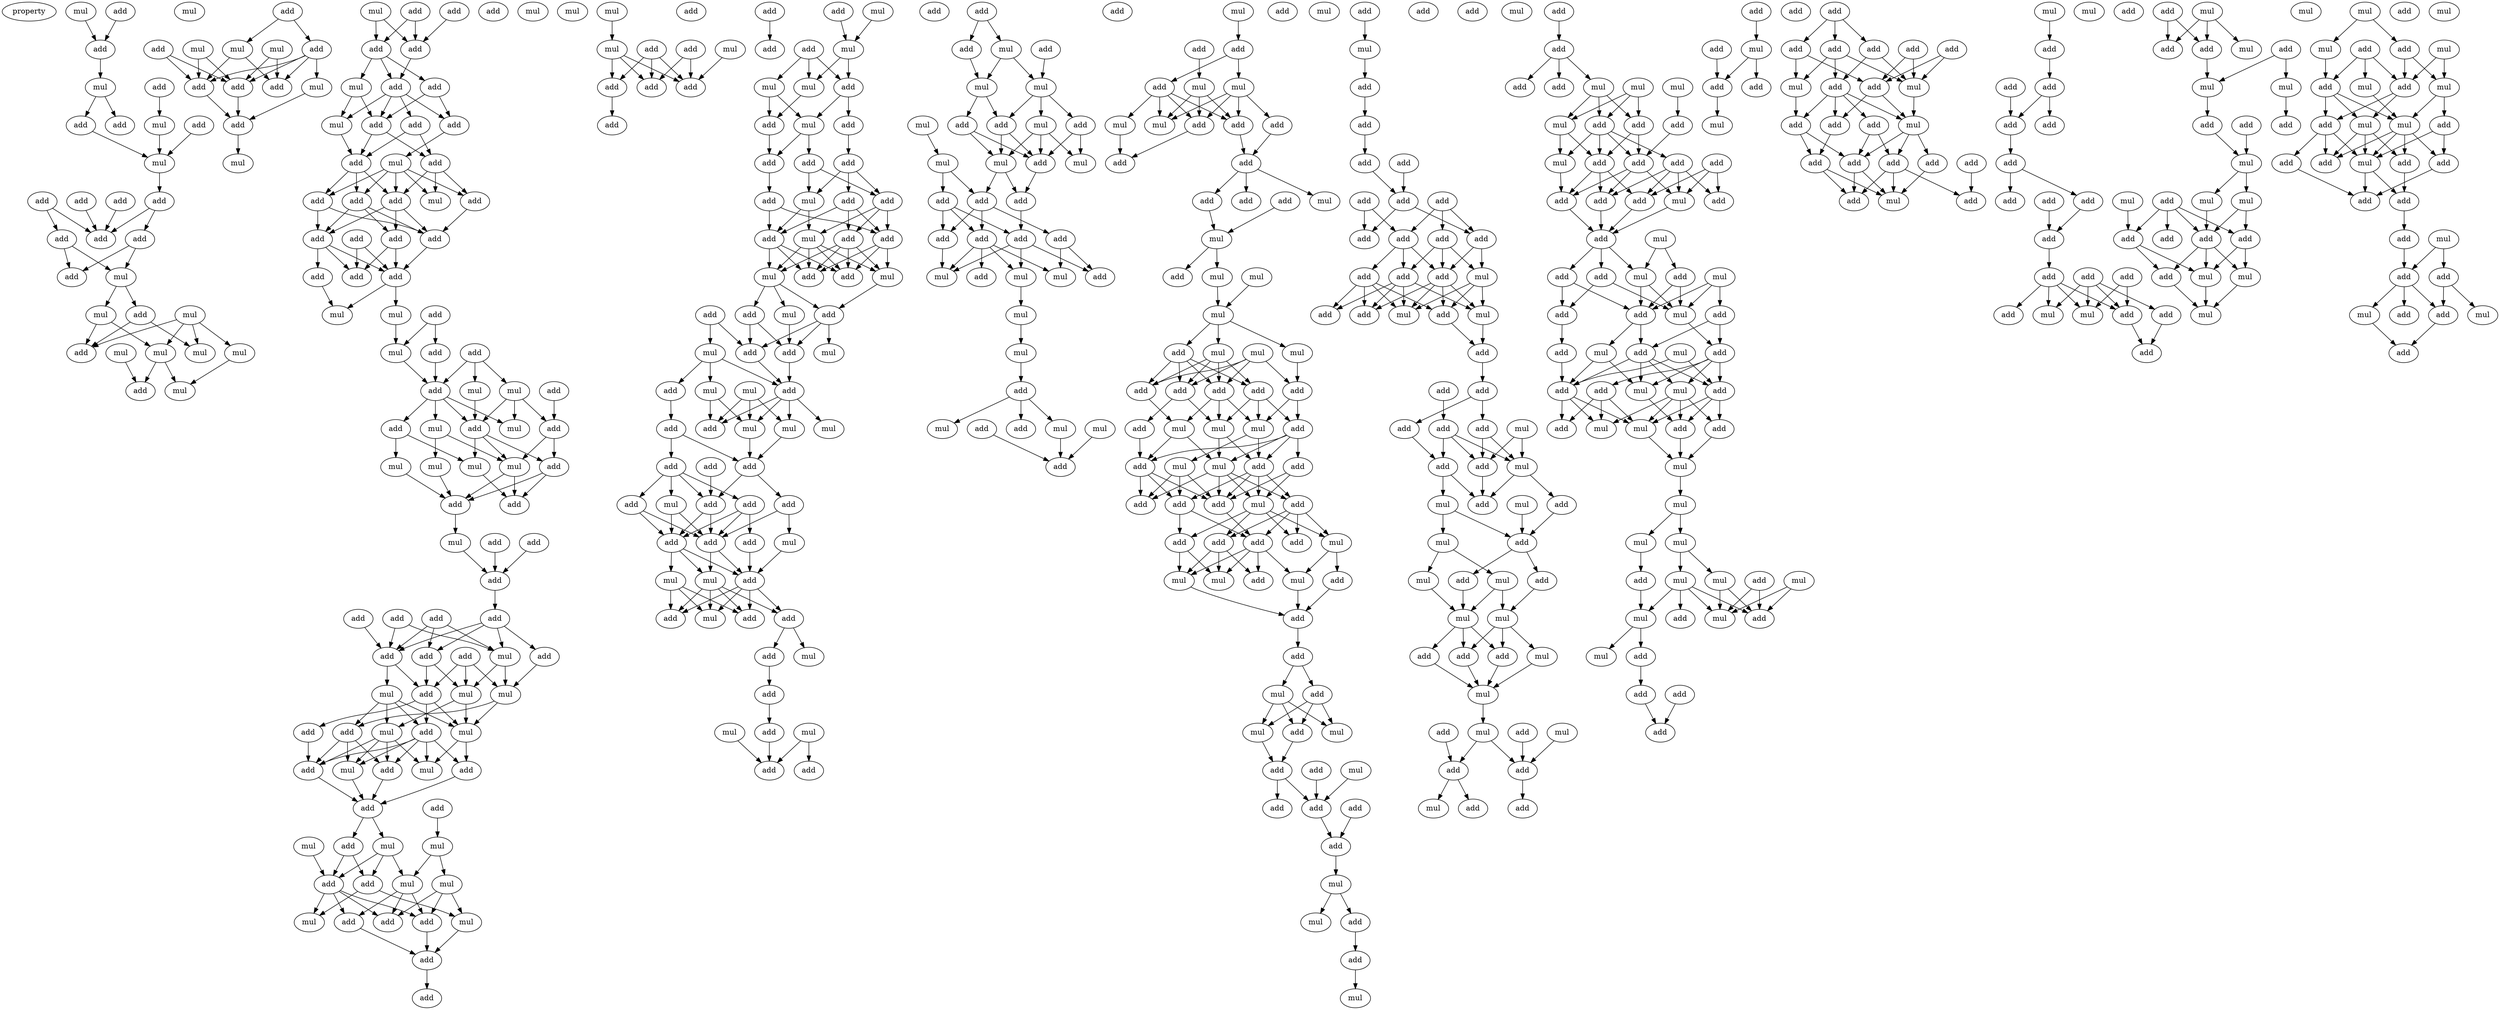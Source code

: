 digraph {
    node [fontcolor=black]
    property [mul=2,lf=1.6]
    0 [ label = mul ];
    1 [ label = mul ];
    2 [ label = add ];
    3 [ label = add ];
    4 [ label = add ];
    5 [ label = mul ];
    6 [ label = mul ];
    7 [ label = add ];
    8 [ label = add ];
    9 [ label = add ];
    10 [ label = mul ];
    11 [ label = add ];
    12 [ label = add ];
    13 [ label = add ];
    14 [ label = add ];
    15 [ label = add ];
    16 [ label = add ];
    17 [ label = add ];
    18 [ label = add ];
    19 [ label = mul ];
    20 [ label = mul ];
    21 [ label = add ];
    22 [ label = mul ];
    23 [ label = mul ];
    24 [ label = mul ];
    25 [ label = mul ];
    26 [ label = add ];
    27 [ label = mul ];
    28 [ label = add ];
    29 [ label = mul ];
    30 [ label = add ];
    31 [ label = add ];
    32 [ label = mul ];
    33 [ label = add ];
    34 [ label = mul ];
    35 [ label = mul ];
    36 [ label = add ];
    37 [ label = mul ];
    38 [ label = add ];
    39 [ label = add ];
    40 [ label = add ];
    41 [ label = add ];
    42 [ label = add ];
    43 [ label = mul ];
    44 [ label = mul ];
    45 [ label = add ];
    46 [ label = add ];
    47 [ label = add ];
    48 [ label = add ];
    49 [ label = mul ];
    50 [ label = add ];
    51 [ label = add ];
    52 [ label = add ];
    53 [ label = mul ];
    54 [ label = mul ];
    55 [ label = add ];
    56 [ label = add ];
    57 [ label = add ];
    58 [ label = add ];
    59 [ label = mul ];
    60 [ label = add ];
    61 [ label = add ];
    62 [ label = add ];
    63 [ label = add ];
    64 [ label = add ];
    65 [ label = add ];
    66 [ label = add ];
    67 [ label = add ];
    68 [ label = add ];
    69 [ label = add ];
    70 [ label = add ];
    71 [ label = mul ];
    72 [ label = mul ];
    73 [ label = add ];
    74 [ label = mul ];
    75 [ label = add ];
    76 [ label = mul ];
    77 [ label = add ];
    78 [ label = add ];
    79 [ label = mul ];
    80 [ label = mul ];
    81 [ label = mul ];
    82 [ label = add ];
    83 [ label = add ];
    84 [ label = add ];
    85 [ label = mul ];
    86 [ label = add ];
    87 [ label = mul ];
    88 [ label = mul ];
    89 [ label = mul ];
    90 [ label = add ];
    91 [ label = add ];
    92 [ label = mul ];
    93 [ label = mul ];
    94 [ label = add ];
    95 [ label = mul ];
    96 [ label = add ];
    97 [ label = add ];
    98 [ label = add ];
    99 [ label = add ];
    100 [ label = add ];
    101 [ label = add ];
    102 [ label = add ];
    103 [ label = add ];
    104 [ label = add ];
    105 [ label = add ];
    106 [ label = mul ];
    107 [ label = mul ];
    108 [ label = mul ];
    109 [ label = add ];
    110 [ label = mul ];
    111 [ label = add ];
    112 [ label = add ];
    113 [ label = mul ];
    114 [ label = mul ];
    115 [ label = add ];
    116 [ label = mul ];
    117 [ label = add ];
    118 [ label = add ];
    119 [ label = mul ];
    120 [ label = add ];
    121 [ label = add ];
    122 [ label = add ];
    123 [ label = mul ];
    124 [ label = mul ];
    125 [ label = add ];
    126 [ label = mul ];
    127 [ label = add ];
    128 [ label = add ];
    129 [ label = mul ];
    130 [ label = mul ];
    131 [ label = mul ];
    132 [ label = mul ];
    133 [ label = add ];
    134 [ label = add ];
    135 [ label = add ];
    136 [ label = add ];
    137 [ label = add ];
    138 [ label = mul ];
    139 [ label = add ];
    140 [ label = mul ];
    141 [ label = mul ];
    142 [ label = add ];
    143 [ label = add ];
    144 [ label = add ];
    145 [ label = add ];
    146 [ label = add ];
    147 [ label = add ];
    148 [ label = add ];
    149 [ label = add ];
    150 [ label = add ];
    151 [ label = mul ];
    152 [ label = add ];
    153 [ label = mul ];
    154 [ label = mul ];
    155 [ label = add ];
    156 [ label = mul ];
    157 [ label = mul ];
    158 [ label = add ];
    159 [ label = add ];
    160 [ label = add ];
    161 [ label = add ];
    162 [ label = add ];
    163 [ label = add ];
    164 [ label = add ];
    165 [ label = mul ];
    166 [ label = add ];
    167 [ label = add ];
    168 [ label = add ];
    169 [ label = mul ];
    170 [ label = add ];
    171 [ label = mul ];
    172 [ label = add ];
    173 [ label = add ];
    174 [ label = mul ];
    175 [ label = mul ];
    176 [ label = add ];
    177 [ label = add ];
    178 [ label = add ];
    179 [ label = mul ];
    180 [ label = add ];
    181 [ label = add ];
    182 [ label = mul ];
    183 [ label = add ];
    184 [ label = mul ];
    185 [ label = add ];
    186 [ label = mul ];
    187 [ label = mul ];
    188 [ label = add ];
    189 [ label = add ];
    190 [ label = mul ];
    191 [ label = mul ];
    192 [ label = add ];
    193 [ label = add ];
    194 [ label = add ];
    195 [ label = add ];
    196 [ label = mul ];
    197 [ label = add ];
    198 [ label = add ];
    199 [ label = add ];
    200 [ label = add ];
    201 [ label = add ];
    202 [ label = add ];
    203 [ label = mul ];
    204 [ label = mul ];
    205 [ label = mul ];
    206 [ label = add ];
    207 [ label = add ];
    208 [ label = add ];
    209 [ label = mul ];
    210 [ label = add ];
    211 [ label = add ];
    212 [ label = mul ];
    213 [ label = add ];
    214 [ label = add ];
    215 [ label = add ];
    216 [ label = mul ];
    217 [ label = mul ];
    218 [ label = add ];
    219 [ label = add ];
    220 [ label = add ];
    221 [ label = add ];
    222 [ label = add ];
    223 [ label = mul ];
    224 [ label = add ];
    225 [ label = mul ];
    226 [ label = mul ];
    227 [ label = mul ];
    228 [ label = mul ];
    229 [ label = add ];
    230 [ label = add ];
    231 [ label = add ];
    232 [ label = mul ];
    233 [ label = add ];
    234 [ label = mul ];
    235 [ label = mul ];
    236 [ label = add ];
    237 [ label = add ];
    238 [ label = add ];
    239 [ label = add ];
    240 [ label = add ];
    241 [ label = add ];
    242 [ label = add ];
    243 [ label = mul ];
    244 [ label = add ];
    245 [ label = add ];
    246 [ label = mul ];
    247 [ label = mul ];
    248 [ label = mul ];
    249 [ label = mul ];
    250 [ label = add ];
    251 [ label = mul ];
    252 [ label = add ];
    253 [ label = mul ];
    254 [ label = add ];
    255 [ label = mul ];
    256 [ label = add ];
    257 [ label = mul ];
    258 [ label = add ];
    259 [ label = add ];
    260 [ label = mul ];
    261 [ label = mul ];
    262 [ label = add ];
    263 [ label = mul ];
    264 [ label = add ];
    265 [ label = mul ];
    266 [ label = add ];
    267 [ label = add ];
    268 [ label = add ];
    269 [ label = add ];
    270 [ label = mul ];
    271 [ label = add ];
    272 [ label = add ];
    273 [ label = add ];
    274 [ label = mul ];
    275 [ label = mul ];
    276 [ label = mul ];
    277 [ label = add ];
    278 [ label = mul ];
    279 [ label = add ];
    280 [ label = mul ];
    281 [ label = mul ];
    282 [ label = mul ];
    283 [ label = add ];
    284 [ label = add ];
    285 [ label = add ];
    286 [ label = add ];
    287 [ label = add ];
    288 [ label = mul ];
    289 [ label = add ];
    290 [ label = mul ];
    291 [ label = mul ];
    292 [ label = add ];
    293 [ label = mul ];
    294 [ label = mul ];
    295 [ label = add ];
    296 [ label = add ];
    297 [ label = add ];
    298 [ label = add ];
    299 [ label = add ];
    300 [ label = add ];
    301 [ label = add ];
    302 [ label = mul ];
    303 [ label = add ];
    304 [ label = add ];
    305 [ label = add ];
    306 [ label = add ];
    307 [ label = mul ];
    308 [ label = mul ];
    309 [ label = add ];
    310 [ label = mul ];
    311 [ label = add ];
    312 [ label = mul ];
    313 [ label = add ];
    314 [ label = add ];
    315 [ label = mul ];
    316 [ label = add ];
    317 [ label = add ];
    318 [ label = mul ];
    319 [ label = mul ];
    320 [ label = add ];
    321 [ label = mul ];
    322 [ label = add ];
    323 [ label = add ];
    324 [ label = add ];
    325 [ label = add ];
    326 [ label = add ];
    327 [ label = mul ];
    328 [ label = mul ];
    329 [ label = add ];
    330 [ label = add ];
    331 [ label = add ];
    332 [ label = mul ];
    333 [ label = mul ];
    334 [ label = add ];
    335 [ label = add ];
    336 [ label = mul ];
    337 [ label = add ];
    338 [ label = add ];
    339 [ label = add ];
    340 [ label = add ];
    341 [ label = add ];
    342 [ label = add ];
    343 [ label = add ];
    344 [ label = add ];
    345 [ label = add ];
    346 [ label = add ];
    347 [ label = add ];
    348 [ label = add ];
    349 [ label = mul ];
    350 [ label = add ];
    351 [ label = add ];
    352 [ label = add ];
    353 [ label = mul ];
    354 [ label = add ];
    355 [ label = add ];
    356 [ label = add ];
    357 [ label = mul ];
    358 [ label = add ];
    359 [ label = add ];
    360 [ label = add ];
    361 [ label = mul ];
    362 [ label = add ];
    363 [ label = add ];
    364 [ label = add ];
    365 [ label = mul ];
    366 [ label = add ];
    367 [ label = add ];
    368 [ label = add ];
    369 [ label = add ];
    370 [ label = mul ];
    371 [ label = mul ];
    372 [ label = add ];
    373 [ label = mul ];
    374 [ label = mul ];
    375 [ label = add ];
    376 [ label = mul ];
    377 [ label = mul ];
    378 [ label = add ];
    379 [ label = mul ];
    380 [ label = mul ];
    381 [ label = add ];
    382 [ label = add ];
    383 [ label = add ];
    384 [ label = mul ];
    385 [ label = mul ];
    386 [ label = mul ];
    387 [ label = add ];
    388 [ label = add ];
    389 [ label = mul ];
    390 [ label = add ];
    391 [ label = add ];
    392 [ label = add ];
    393 [ label = add ];
    394 [ label = mul ];
    395 [ label = add ];
    396 [ label = add ];
    397 [ label = add ];
    398 [ label = add ];
    399 [ label = mul ];
    400 [ label = mul ];
    401 [ label = mul ];
    402 [ label = add ];
    403 [ label = mul ];
    404 [ label = add ];
    405 [ label = add ];
    406 [ label = mul ];
    407 [ label = add ];
    408 [ label = add ];
    409 [ label = add ];
    410 [ label = add ];
    411 [ label = add ];
    412 [ label = mul ];
    413 [ label = add ];
    414 [ label = add ];
    415 [ label = add ];
    416 [ label = add ];
    417 [ label = mul ];
    418 [ label = add ];
    419 [ label = mul ];
    420 [ label = add ];
    421 [ label = add ];
    422 [ label = mul ];
    423 [ label = add ];
    424 [ label = mul ];
    425 [ label = add ];
    426 [ label = add ];
    427 [ label = add ];
    428 [ label = add ];
    429 [ label = mul ];
    430 [ label = add ];
    431 [ label = mul ];
    432 [ label = mul ];
    433 [ label = add ];
    434 [ label = add ];
    435 [ label = add ];
    436 [ label = mul ];
    437 [ label = add ];
    438 [ label = mul ];
    439 [ label = add ];
    440 [ label = mul ];
    441 [ label = add ];
    442 [ label = mul ];
    443 [ label = mul ];
    444 [ label = mul ];
    445 [ label = mul ];
    446 [ label = add ];
    447 [ label = add ];
    448 [ label = mul ];
    449 [ label = mul ];
    450 [ label = mul ];
    451 [ label = add ];
    452 [ label = mul ];
    453 [ label = mul ];
    454 [ label = add ];
    455 [ label = mul ];
    456 [ label = add ];
    457 [ label = add ];
    458 [ label = add ];
    459 [ label = add ];
    460 [ label = add ];
    461 [ label = mul ];
    462 [ label = add ];
    463 [ label = add ];
    464 [ label = add ];
    465 [ label = add ];
    466 [ label = mul ];
    467 [ label = add ];
    468 [ label = add ];
    469 [ label = add ];
    470 [ label = add ];
    471 [ label = add ];
    472 [ label = add ];
    473 [ label = add ];
    474 [ label = mul ];
    475 [ label = mul ];
    476 [ label = add ];
    477 [ label = add ];
    478 [ label = add ];
    479 [ label = add ];
    480 [ label = mul ];
    481 [ label = add ];
    482 [ label = add ];
    483 [ label = add ];
    484 [ label = add ];
    485 [ label = add ];
    486 [ label = add ];
    487 [ label = mul ];
    488 [ label = add ];
    489 [ label = mul ];
    490 [ label = add ];
    491 [ label = mul ];
    492 [ label = add ];
    493 [ label = add ];
    494 [ label = add ];
    495 [ label = add ];
    496 [ label = add ];
    497 [ label = add ];
    498 [ label = add ];
    499 [ label = add ];
    500 [ label = add ];
    501 [ label = add ];
    502 [ label = add ];
    503 [ label = add ];
    504 [ label = add ];
    505 [ label = mul ];
    506 [ label = mul ];
    507 [ label = add ];
    508 [ label = add ];
    509 [ label = add ];
    510 [ label = add ];
    511 [ label = add ];
    512 [ label = mul ];
    513 [ label = add ];
    514 [ label = mul ];
    515 [ label = add ];
    516 [ label = add ];
    517 [ label = mul ];
    518 [ label = mul ];
    519 [ label = add ];
    520 [ label = add ];
    521 [ label = mul ];
    522 [ label = add ];
    523 [ label = mul ];
    524 [ label = mul ];
    525 [ label = add ];
    526 [ label = mul ];
    527 [ label = mul ];
    528 [ label = add ];
    529 [ label = add ];
    530 [ label = add ];
    531 [ label = add ];
    532 [ label = mul ];
    533 [ label = add ];
    534 [ label = mul ];
    535 [ label = mul ];
    536 [ label = mul ];
    537 [ label = mul ];
    538 [ label = mul ];
    539 [ label = add ];
    540 [ label = add ];
    541 [ label = add ];
    542 [ label = mul ];
    543 [ label = add ];
    544 [ label = add ];
    545 [ label = mul ];
    546 [ label = mul ];
    547 [ label = mul ];
    548 [ label = add ];
    549 [ label = add ];
    550 [ label = add ];
    551 [ label = add ];
    552 [ label = add ];
    553 [ label = mul ];
    554 [ label = add ];
    555 [ label = add ];
    556 [ label = add ];
    557 [ label = add ];
    558 [ label = mul ];
    559 [ label = add ];
    560 [ label = add ];
    561 [ label = mul ];
    562 [ label = mul ];
    563 [ label = add ];
    564 [ label = add ];
    565 [ label = mul ];
    566 [ label = add ];
    0 -> 3 [ name = 0 ];
    2 -> 3 [ name = 1 ];
    3 -> 5 [ name = 2 ];
    4 -> 6 [ name = 3 ];
    5 -> 7 [ name = 4 ];
    5 -> 8 [ name = 5 ];
    6 -> 10 [ name = 6 ];
    7 -> 10 [ name = 7 ];
    9 -> 10 [ name = 8 ];
    10 -> 11 [ name = 9 ];
    11 -> 15 [ name = 10 ];
    11 -> 16 [ name = 11 ];
    12 -> 16 [ name = 12 ];
    12 -> 17 [ name = 13 ];
    13 -> 16 [ name = 14 ];
    14 -> 16 [ name = 15 ];
    15 -> 18 [ name = 16 ];
    15 -> 19 [ name = 17 ];
    17 -> 18 [ name = 18 ];
    17 -> 19 [ name = 19 ];
    19 -> 21 [ name = 20 ];
    19 -> 22 [ name = 21 ];
    20 -> 23 [ name = 22 ];
    20 -> 24 [ name = 23 ];
    20 -> 25 [ name = 24 ];
    20 -> 26 [ name = 25 ];
    21 -> 24 [ name = 26 ];
    21 -> 26 [ name = 27 ];
    22 -> 25 [ name = 28 ];
    22 -> 26 [ name = 29 ];
    23 -> 29 [ name = 30 ];
    25 -> 28 [ name = 31 ];
    25 -> 29 [ name = 32 ];
    27 -> 28 [ name = 33 ];
    30 -> 33 [ name = 34 ];
    30 -> 34 [ name = 35 ];
    31 -> 36 [ name = 36 ];
    31 -> 39 [ name = 37 ];
    32 -> 36 [ name = 38 ];
    32 -> 39 [ name = 39 ];
    33 -> 36 [ name = 40 ];
    33 -> 37 [ name = 41 ];
    33 -> 38 [ name = 42 ];
    33 -> 39 [ name = 43 ];
    34 -> 36 [ name = 44 ];
    34 -> 38 [ name = 45 ];
    35 -> 38 [ name = 46 ];
    35 -> 39 [ name = 47 ];
    36 -> 40 [ name = 48 ];
    37 -> 40 [ name = 49 ];
    39 -> 40 [ name = 50 ];
    40 -> 43 [ name = 51 ];
    41 -> 46 [ name = 52 ];
    42 -> 45 [ name = 53 ];
    42 -> 46 [ name = 54 ];
    44 -> 45 [ name = 55 ];
    44 -> 46 [ name = 56 ];
    45 -> 47 [ name = 57 ];
    45 -> 48 [ name = 58 ];
    45 -> 49 [ name = 59 ];
    46 -> 47 [ name = 60 ];
    47 -> 50 [ name = 61 ];
    47 -> 51 [ name = 62 ];
    47 -> 52 [ name = 63 ];
    47 -> 53 [ name = 64 ];
    48 -> 51 [ name = 65 ];
    48 -> 52 [ name = 66 ];
    49 -> 51 [ name = 67 ];
    49 -> 53 [ name = 68 ];
    50 -> 55 [ name = 69 ];
    50 -> 56 [ name = 70 ];
    51 -> 55 [ name = 71 ];
    51 -> 56 [ name = 72 ];
    52 -> 54 [ name = 73 ];
    53 -> 55 [ name = 74 ];
    54 -> 57 [ name = 75 ];
    54 -> 58 [ name = 76 ];
    54 -> 59 [ name = 77 ];
    54 -> 60 [ name = 78 ];
    54 -> 61 [ name = 79 ];
    55 -> 58 [ name = 80 ];
    55 -> 60 [ name = 81 ];
    55 -> 61 [ name = 82 ];
    56 -> 57 [ name = 83 ];
    56 -> 59 [ name = 84 ];
    56 -> 60 [ name = 85 ];
    57 -> 65 [ name = 86 ];
    58 -> 63 [ name = 87 ];
    58 -> 65 [ name = 88 ];
    60 -> 62 [ name = 89 ];
    60 -> 63 [ name = 90 ];
    60 -> 65 [ name = 91 ];
    61 -> 62 [ name = 92 ];
    61 -> 63 [ name = 93 ];
    61 -> 65 [ name = 94 ];
    62 -> 66 [ name = 95 ];
    62 -> 68 [ name = 96 ];
    63 -> 66 [ name = 97 ];
    63 -> 67 [ name = 98 ];
    63 -> 68 [ name = 99 ];
    64 -> 66 [ name = 100 ];
    64 -> 68 [ name = 101 ];
    65 -> 68 [ name = 102 ];
    67 -> 71 [ name = 103 ];
    68 -> 71 [ name = 104 ];
    68 -> 72 [ name = 105 ];
    70 -> 74 [ name = 106 ];
    70 -> 75 [ name = 107 ];
    72 -> 74 [ name = 108 ];
    73 -> 76 [ name = 109 ];
    73 -> 78 [ name = 110 ];
    73 -> 79 [ name = 111 ];
    74 -> 78 [ name = 112 ];
    75 -> 78 [ name = 113 ];
    76 -> 80 [ name = 114 ];
    76 -> 83 [ name = 115 ];
    76 -> 84 [ name = 116 ];
    77 -> 83 [ name = 117 ];
    78 -> 80 [ name = 118 ];
    78 -> 81 [ name = 119 ];
    78 -> 82 [ name = 120 ];
    78 -> 84 [ name = 121 ];
    79 -> 84 [ name = 122 ];
    81 -> 87 [ name = 123 ];
    81 -> 88 [ name = 124 ];
    82 -> 85 [ name = 125 ];
    82 -> 89 [ name = 126 ];
    83 -> 86 [ name = 127 ];
    83 -> 88 [ name = 128 ];
    84 -> 85 [ name = 129 ];
    84 -> 86 [ name = 130 ];
    84 -> 88 [ name = 131 ];
    85 -> 90 [ name = 132 ];
    86 -> 90 [ name = 133 ];
    86 -> 91 [ name = 134 ];
    87 -> 91 [ name = 135 ];
    88 -> 90 [ name = 136 ];
    88 -> 91 [ name = 137 ];
    89 -> 91 [ name = 138 ];
    91 -> 93 [ name = 139 ];
    93 -> 97 [ name = 140 ];
    94 -> 97 [ name = 141 ];
    96 -> 97 [ name = 142 ];
    97 -> 98 [ name = 143 ];
    98 -> 102 [ name = 144 ];
    98 -> 103 [ name = 145 ];
    98 -> 105 [ name = 146 ];
    98 -> 106 [ name = 147 ];
    99 -> 103 [ name = 148 ];
    99 -> 105 [ name = 149 ];
    99 -> 106 [ name = 150 ];
    100 -> 103 [ name = 151 ];
    100 -> 106 [ name = 152 ];
    101 -> 103 [ name = 153 ];
    102 -> 108 [ name = 154 ];
    103 -> 109 [ name = 155 ];
    103 -> 110 [ name = 156 ];
    104 -> 107 [ name = 157 ];
    104 -> 108 [ name = 158 ];
    104 -> 109 [ name = 159 ];
    105 -> 107 [ name = 160 ];
    105 -> 109 [ name = 161 ];
    106 -> 107 [ name = 162 ];
    106 -> 108 [ name = 163 ];
    107 -> 113 [ name = 164 ];
    107 -> 114 [ name = 165 ];
    108 -> 112 [ name = 166 ];
    108 -> 114 [ name = 167 ];
    109 -> 111 [ name = 168 ];
    109 -> 114 [ name = 169 ];
    109 -> 115 [ name = 170 ];
    110 -> 111 [ name = 171 ];
    110 -> 112 [ name = 172 ];
    110 -> 113 [ name = 173 ];
    110 -> 114 [ name = 174 ];
    111 -> 116 [ name = 175 ];
    111 -> 117 [ name = 176 ];
    111 -> 118 [ name = 177 ];
    111 -> 119 [ name = 178 ];
    111 -> 120 [ name = 179 ];
    112 -> 116 [ name = 180 ];
    112 -> 117 [ name = 181 ];
    112 -> 118 [ name = 182 ];
    113 -> 116 [ name = 183 ];
    113 -> 117 [ name = 184 ];
    113 -> 118 [ name = 185 ];
    113 -> 119 [ name = 186 ];
    114 -> 119 [ name = 187 ];
    114 -> 120 [ name = 188 ];
    115 -> 118 [ name = 189 ];
    116 -> 122 [ name = 190 ];
    117 -> 122 [ name = 191 ];
    118 -> 122 [ name = 192 ];
    120 -> 122 [ name = 193 ];
    121 -> 124 [ name = 194 ];
    122 -> 125 [ name = 195 ];
    122 -> 126 [ name = 196 ];
    123 -> 127 [ name = 197 ];
    124 -> 129 [ name = 198 ];
    124 -> 130 [ name = 199 ];
    125 -> 127 [ name = 200 ];
    125 -> 128 [ name = 201 ];
    126 -> 127 [ name = 202 ];
    126 -> 128 [ name = 203 ];
    126 -> 130 [ name = 204 ];
    127 -> 131 [ name = 205 ];
    127 -> 133 [ name = 206 ];
    127 -> 134 [ name = 207 ];
    127 -> 135 [ name = 208 ];
    128 -> 131 [ name = 209 ];
    128 -> 132 [ name = 210 ];
    129 -> 132 [ name = 211 ];
    129 -> 134 [ name = 212 ];
    129 -> 135 [ name = 213 ];
    130 -> 133 [ name = 214 ];
    130 -> 134 [ name = 215 ];
    130 -> 135 [ name = 216 ];
    132 -> 136 [ name = 217 ];
    133 -> 136 [ name = 218 ];
    134 -> 136 [ name = 219 ];
    136 -> 137 [ name = 220 ];
    138 -> 140 [ name = 221 ];
    139 -> 143 [ name = 222 ];
    139 -> 144 [ name = 223 ];
    140 -> 143 [ name = 224 ];
    140 -> 144 [ name = 225 ];
    140 -> 145 [ name = 226 ];
    141 -> 144 [ name = 227 ];
    142 -> 143 [ name = 228 ];
    142 -> 144 [ name = 229 ];
    142 -> 145 [ name = 230 ];
    145 -> 146 [ name = 231 ];
    148 -> 149 [ name = 232 ];
    150 -> 153 [ name = 233 ];
    151 -> 153 [ name = 234 ];
    152 -> 154 [ name = 235 ];
    152 -> 155 [ name = 236 ];
    152 -> 156 [ name = 237 ];
    153 -> 155 [ name = 238 ];
    153 -> 156 [ name = 239 ];
    154 -> 157 [ name = 240 ];
    154 -> 159 [ name = 241 ];
    155 -> 157 [ name = 242 ];
    155 -> 158 [ name = 243 ];
    156 -> 159 [ name = 244 ];
    157 -> 161 [ name = 245 ];
    157 -> 162 [ name = 246 ];
    158 -> 160 [ name = 247 ];
    159 -> 162 [ name = 248 ];
    160 -> 163 [ name = 249 ];
    160 -> 164 [ name = 250 ];
    160 -> 165 [ name = 251 ];
    161 -> 163 [ name = 252 ];
    161 -> 165 [ name = 253 ];
    162 -> 166 [ name = 254 ];
    163 -> 167 [ name = 255 ];
    163 -> 169 [ name = 256 ];
    163 -> 170 [ name = 257 ];
    164 -> 167 [ name = 258 ];
    164 -> 168 [ name = 259 ];
    164 -> 170 [ name = 260 ];
    165 -> 168 [ name = 261 ];
    165 -> 169 [ name = 262 ];
    166 -> 168 [ name = 263 ];
    166 -> 170 [ name = 264 ];
    167 -> 171 [ name = 265 ];
    167 -> 172 [ name = 266 ];
    167 -> 173 [ name = 267 ];
    167 -> 174 [ name = 268 ];
    168 -> 172 [ name = 269 ];
    168 -> 173 [ name = 270 ];
    168 -> 174 [ name = 271 ];
    169 -> 171 [ name = 272 ];
    169 -> 172 [ name = 273 ];
    169 -> 173 [ name = 274 ];
    169 -> 174 [ name = 275 ];
    170 -> 171 [ name = 276 ];
    170 -> 172 [ name = 277 ];
    170 -> 173 [ name = 278 ];
    171 -> 178 [ name = 279 ];
    174 -> 175 [ name = 280 ];
    174 -> 177 [ name = 281 ];
    174 -> 178 [ name = 282 ];
    175 -> 180 [ name = 283 ];
    176 -> 179 [ name = 284 ];
    176 -> 181 [ name = 285 ];
    177 -> 180 [ name = 286 ];
    177 -> 181 [ name = 287 ];
    178 -> 180 [ name = 288 ];
    178 -> 181 [ name = 289 ];
    178 -> 182 [ name = 290 ];
    179 -> 183 [ name = 291 ];
    179 -> 185 [ name = 292 ];
    179 -> 186 [ name = 293 ];
    180 -> 185 [ name = 294 ];
    181 -> 185 [ name = 295 ];
    183 -> 188 [ name = 296 ];
    184 -> 187 [ name = 297 ];
    184 -> 189 [ name = 298 ];
    184 -> 190 [ name = 299 ];
    185 -> 187 [ name = 300 ];
    185 -> 189 [ name = 301 ];
    185 -> 190 [ name = 302 ];
    185 -> 191 [ name = 303 ];
    186 -> 189 [ name = 304 ];
    186 -> 190 [ name = 305 ];
    187 -> 194 [ name = 306 ];
    188 -> 192 [ name = 307 ];
    188 -> 194 [ name = 308 ];
    190 -> 194 [ name = 309 ];
    192 -> 195 [ name = 310 ];
    192 -> 196 [ name = 311 ];
    192 -> 198 [ name = 312 ];
    192 -> 199 [ name = 313 ];
    193 -> 195 [ name = 314 ];
    194 -> 195 [ name = 315 ];
    194 -> 197 [ name = 316 ];
    195 -> 201 [ name = 317 ];
    195 -> 202 [ name = 318 ];
    196 -> 201 [ name = 319 ];
    196 -> 202 [ name = 320 ];
    197 -> 202 [ name = 321 ];
    197 -> 203 [ name = 322 ];
    198 -> 200 [ name = 323 ];
    198 -> 201 [ name = 324 ];
    198 -> 202 [ name = 325 ];
    199 -> 201 [ name = 326 ];
    199 -> 202 [ name = 327 ];
    200 -> 206 [ name = 328 ];
    201 -> 204 [ name = 329 ];
    201 -> 205 [ name = 330 ];
    201 -> 206 [ name = 331 ];
    202 -> 204 [ name = 332 ];
    202 -> 206 [ name = 333 ];
    203 -> 206 [ name = 334 ];
    204 -> 207 [ name = 335 ];
    204 -> 208 [ name = 336 ];
    204 -> 209 [ name = 337 ];
    204 -> 210 [ name = 338 ];
    205 -> 207 [ name = 339 ];
    205 -> 209 [ name = 340 ];
    205 -> 210 [ name = 341 ];
    206 -> 207 [ name = 342 ];
    206 -> 208 [ name = 343 ];
    206 -> 209 [ name = 344 ];
    206 -> 210 [ name = 345 ];
    208 -> 211 [ name = 346 ];
    208 -> 212 [ name = 347 ];
    211 -> 213 [ name = 348 ];
    213 -> 215 [ name = 349 ];
    215 -> 218 [ name = 350 ];
    216 -> 218 [ name = 351 ];
    217 -> 218 [ name = 352 ];
    217 -> 219 [ name = 353 ];
    220 -> 223 [ name = 354 ];
    220 -> 224 [ name = 355 ];
    221 -> 226 [ name = 356 ];
    223 -> 225 [ name = 357 ];
    223 -> 226 [ name = 358 ];
    224 -> 225 [ name = 359 ];
    225 -> 229 [ name = 360 ];
    225 -> 231 [ name = 361 ];
    226 -> 227 [ name = 362 ];
    226 -> 230 [ name = 363 ];
    226 -> 231 [ name = 364 ];
    227 -> 232 [ name = 365 ];
    227 -> 233 [ name = 366 ];
    227 -> 235 [ name = 367 ];
    228 -> 234 [ name = 368 ];
    229 -> 232 [ name = 369 ];
    229 -> 233 [ name = 370 ];
    230 -> 233 [ name = 371 ];
    230 -> 235 [ name = 372 ];
    231 -> 232 [ name = 373 ];
    231 -> 233 [ name = 374 ];
    232 -> 236 [ name = 375 ];
    232 -> 238 [ name = 376 ];
    233 -> 236 [ name = 377 ];
    234 -> 237 [ name = 378 ];
    234 -> 238 [ name = 379 ];
    236 -> 242 [ name = 380 ];
    237 -> 240 [ name = 381 ];
    237 -> 241 [ name = 382 ];
    237 -> 242 [ name = 383 ];
    238 -> 239 [ name = 384 ];
    238 -> 240 [ name = 385 ];
    238 -> 241 [ name = 386 ];
    239 -> 243 [ name = 387 ];
    239 -> 244 [ name = 388 ];
    240 -> 246 [ name = 389 ];
    241 -> 243 [ name = 390 ];
    241 -> 245 [ name = 391 ];
    241 -> 246 [ name = 392 ];
    241 -> 247 [ name = 393 ];
    242 -> 244 [ name = 394 ];
    242 -> 246 [ name = 395 ];
    242 -> 247 [ name = 396 ];
    247 -> 248 [ name = 397 ];
    248 -> 249 [ name = 398 ];
    249 -> 250 [ name = 399 ];
    250 -> 251 [ name = 400 ];
    250 -> 254 [ name = 401 ];
    250 -> 255 [ name = 402 ];
    252 -> 256 [ name = 403 ];
    253 -> 256 [ name = 404 ];
    255 -> 256 [ name = 405 ];
    257 -> 258 [ name = 406 ];
    258 -> 261 [ name = 407 ];
    258 -> 262 [ name = 408 ];
    259 -> 260 [ name = 409 ];
    260 -> 263 [ name = 410 ];
    260 -> 264 [ name = 411 ];
    260 -> 267 [ name = 412 ];
    261 -> 263 [ name = 413 ];
    261 -> 264 [ name = 414 ];
    261 -> 266 [ name = 415 ];
    261 -> 267 [ name = 416 ];
    262 -> 263 [ name = 417 ];
    262 -> 264 [ name = 418 ];
    262 -> 265 [ name = 419 ];
    262 -> 267 [ name = 420 ];
    264 -> 268 [ name = 421 ];
    265 -> 268 [ name = 422 ];
    266 -> 269 [ name = 423 ];
    267 -> 269 [ name = 424 ];
    269 -> 270 [ name = 425 ];
    269 -> 271 [ name = 426 ];
    269 -> 272 [ name = 427 ];
    271 -> 274 [ name = 428 ];
    273 -> 274 [ name = 429 ];
    274 -> 275 [ name = 430 ];
    274 -> 277 [ name = 431 ];
    275 -> 278 [ name = 432 ];
    276 -> 278 [ name = 433 ];
    278 -> 279 [ name = 434 ];
    278 -> 280 [ name = 435 ];
    278 -> 281 [ name = 436 ];
    279 -> 283 [ name = 437 ];
    279 -> 285 [ name = 438 ];
    279 -> 286 [ name = 439 ];
    279 -> 287 [ name = 440 ];
    280 -> 284 [ name = 441 ];
    281 -> 283 [ name = 442 ];
    281 -> 285 [ name = 443 ];
    281 -> 286 [ name = 444 ];
    281 -> 287 [ name = 445 ];
    282 -> 283 [ name = 446 ];
    282 -> 284 [ name = 447 ];
    282 -> 285 [ name = 448 ];
    282 -> 287 [ name = 449 ];
    283 -> 288 [ name = 450 ];
    283 -> 289 [ name = 451 ];
    284 -> 291 [ name = 452 ];
    284 -> 292 [ name = 453 ];
    285 -> 288 [ name = 454 ];
    285 -> 290 [ name = 455 ];
    285 -> 291 [ name = 456 ];
    286 -> 288 [ name = 457 ];
    286 -> 291 [ name = 458 ];
    286 -> 292 [ name = 459 ];
    287 -> 290 [ name = 460 ];
    288 -> 294 [ name = 461 ];
    288 -> 296 [ name = 462 ];
    289 -> 295 [ name = 463 ];
    290 -> 294 [ name = 464 ];
    290 -> 295 [ name = 465 ];
    291 -> 293 [ name = 466 ];
    291 -> 296 [ name = 467 ];
    292 -> 294 [ name = 468 ];
    292 -> 295 [ name = 469 ];
    292 -> 296 [ name = 470 ];
    292 -> 297 [ name = 471 ];
    293 -> 298 [ name = 472 ];
    293 -> 300 [ name = 473 ];
    293 -> 301 [ name = 474 ];
    294 -> 299 [ name = 475 ];
    294 -> 300 [ name = 476 ];
    294 -> 301 [ name = 477 ];
    294 -> 302 [ name = 478 ];
    295 -> 298 [ name = 479 ];
    295 -> 300 [ name = 480 ];
    295 -> 301 [ name = 481 ];
    296 -> 298 [ name = 482 ];
    296 -> 299 [ name = 483 ];
    296 -> 300 [ name = 484 ];
    296 -> 302 [ name = 485 ];
    297 -> 300 [ name = 486 ];
    297 -> 302 [ name = 487 ];
    298 -> 303 [ name = 488 ];
    298 -> 304 [ name = 489 ];
    299 -> 303 [ name = 490 ];
    299 -> 305 [ name = 491 ];
    299 -> 306 [ name = 492 ];
    299 -> 307 [ name = 493 ];
    300 -> 303 [ name = 494 ];
    302 -> 304 [ name = 495 ];
    302 -> 305 [ name = 496 ];
    302 -> 306 [ name = 497 ];
    302 -> 307 [ name = 498 ];
    303 -> 308 [ name = 499 ];
    303 -> 309 [ name = 500 ];
    303 -> 310 [ name = 501 ];
    303 -> 312 [ name = 502 ];
    304 -> 308 [ name = 503 ];
    304 -> 312 [ name = 504 ];
    306 -> 308 [ name = 505 ];
    306 -> 309 [ name = 506 ];
    306 -> 312 [ name = 507 ];
    307 -> 310 [ name = 508 ];
    307 -> 311 [ name = 509 ];
    308 -> 313 [ name = 510 ];
    310 -> 313 [ name = 511 ];
    311 -> 313 [ name = 512 ];
    313 -> 314 [ name = 513 ];
    314 -> 315 [ name = 514 ];
    314 -> 316 [ name = 515 ];
    315 -> 317 [ name = 516 ];
    315 -> 318 [ name = 517 ];
    315 -> 319 [ name = 518 ];
    316 -> 317 [ name = 519 ];
    316 -> 318 [ name = 520 ];
    316 -> 319 [ name = 521 ];
    317 -> 320 [ name = 522 ];
    318 -> 320 [ name = 523 ];
    320 -> 323 [ name = 524 ];
    320 -> 325 [ name = 525 ];
    321 -> 325 [ name = 526 ];
    322 -> 325 [ name = 527 ];
    324 -> 326 [ name = 528 ];
    325 -> 326 [ name = 529 ];
    326 -> 327 [ name = 530 ];
    327 -> 328 [ name = 531 ];
    327 -> 330 [ name = 532 ];
    330 -> 331 [ name = 533 ];
    331 -> 332 [ name = 534 ];
    334 -> 336 [ name = 535 ];
    336 -> 337 [ name = 536 ];
    337 -> 338 [ name = 537 ];
    338 -> 340 [ name = 538 ];
    339 -> 343 [ name = 539 ];
    340 -> 343 [ name = 540 ];
    341 -> 347 [ name = 541 ];
    341 -> 348 [ name = 542 ];
    342 -> 344 [ name = 543 ];
    342 -> 346 [ name = 544 ];
    342 -> 347 [ name = 545 ];
    343 -> 344 [ name = 546 ];
    343 -> 348 [ name = 547 ];
    344 -> 349 [ name = 548 ];
    344 -> 350 [ name = 549 ];
    346 -> 349 [ name = 550 ];
    346 -> 350 [ name = 551 ];
    346 -> 352 [ name = 552 ];
    347 -> 350 [ name = 553 ];
    347 -> 351 [ name = 554 ];
    347 -> 352 [ name = 555 ];
    349 -> 353 [ name = 556 ];
    349 -> 354 [ name = 557 ];
    349 -> 357 [ name = 558 ];
    350 -> 353 [ name = 559 ];
    350 -> 354 [ name = 560 ];
    350 -> 355 [ name = 561 ];
    350 -> 357 [ name = 562 ];
    351 -> 353 [ name = 563 ];
    351 -> 354 [ name = 564 ];
    351 -> 355 [ name = 565 ];
    351 -> 356 [ name = 566 ];
    352 -> 353 [ name = 567 ];
    352 -> 355 [ name = 568 ];
    352 -> 356 [ name = 569 ];
    352 -> 357 [ name = 570 ];
    354 -> 358 [ name = 571 ];
    357 -> 358 [ name = 572 ];
    358 -> 359 [ name = 573 ];
    359 -> 362 [ name = 574 ];
    359 -> 363 [ name = 575 ];
    360 -> 364 [ name = 576 ];
    361 -> 365 [ name = 577 ];
    361 -> 367 [ name = 578 ];
    362 -> 365 [ name = 579 ];
    362 -> 367 [ name = 580 ];
    363 -> 366 [ name = 581 ];
    364 -> 365 [ name = 582 ];
    364 -> 366 [ name = 583 ];
    364 -> 367 [ name = 584 ];
    365 -> 368 [ name = 585 ];
    365 -> 369 [ name = 586 ];
    366 -> 369 [ name = 587 ];
    366 -> 371 [ name = 588 ];
    367 -> 369 [ name = 589 ];
    368 -> 372 [ name = 590 ];
    370 -> 372 [ name = 591 ];
    371 -> 372 [ name = 592 ];
    371 -> 373 [ name = 593 ];
    372 -> 375 [ name = 594 ];
    372 -> 378 [ name = 595 ];
    373 -> 374 [ name = 596 ];
    373 -> 376 [ name = 597 ];
    374 -> 379 [ name = 598 ];
    375 -> 379 [ name = 599 ];
    376 -> 379 [ name = 600 ];
    376 -> 380 [ name = 601 ];
    378 -> 380 [ name = 602 ];
    379 -> 381 [ name = 603 ];
    379 -> 382 [ name = 604 ];
    379 -> 383 [ name = 605 ];
    380 -> 382 [ name = 606 ];
    380 -> 383 [ name = 607 ];
    380 -> 384 [ name = 608 ];
    381 -> 385 [ name = 609 ];
    382 -> 385 [ name = 610 ];
    383 -> 385 [ name = 611 ];
    384 -> 385 [ name = 612 ];
    385 -> 386 [ name = 613 ];
    386 -> 390 [ name = 614 ];
    386 -> 391 [ name = 615 ];
    387 -> 391 [ name = 616 ];
    388 -> 390 [ name = 617 ];
    389 -> 391 [ name = 618 ];
    390 -> 392 [ name = 619 ];
    390 -> 394 [ name = 620 ];
    391 -> 393 [ name = 621 ];
    395 -> 396 [ name = 622 ];
    396 -> 397 [ name = 623 ];
    396 -> 398 [ name = 624 ];
    396 -> 401 [ name = 625 ];
    399 -> 404 [ name = 626 ];
    400 -> 402 [ name = 627 ];
    400 -> 403 [ name = 628 ];
    400 -> 405 [ name = 629 ];
    401 -> 402 [ name = 630 ];
    401 -> 403 [ name = 631 ];
    401 -> 405 [ name = 632 ];
    402 -> 406 [ name = 633 ];
    402 -> 407 [ name = 634 ];
    402 -> 408 [ name = 635 ];
    402 -> 409 [ name = 636 ];
    403 -> 406 [ name = 637 ];
    403 -> 409 [ name = 638 ];
    404 -> 407 [ name = 639 ];
    405 -> 407 [ name = 640 ];
    405 -> 409 [ name = 641 ];
    406 -> 413 [ name = 642 ];
    407 -> 411 [ name = 643 ];
    407 -> 412 [ name = 644 ];
    407 -> 413 [ name = 645 ];
    408 -> 411 [ name = 646 ];
    408 -> 412 [ name = 647 ];
    408 -> 414 [ name = 648 ];
    408 -> 415 [ name = 649 ];
    409 -> 411 [ name = 650 ];
    409 -> 413 [ name = 651 ];
    409 -> 414 [ name = 652 ];
    410 -> 412 [ name = 653 ];
    410 -> 414 [ name = 654 ];
    410 -> 415 [ name = 655 ];
    411 -> 416 [ name = 656 ];
    412 -> 416 [ name = 657 ];
    413 -> 416 [ name = 658 ];
    414 -> 416 [ name = 659 ];
    416 -> 418 [ name = 660 ];
    416 -> 419 [ name = 661 ];
    416 -> 420 [ name = 662 ];
    417 -> 419 [ name = 663 ];
    417 -> 421 [ name = 664 ];
    418 -> 425 [ name = 665 ];
    418 -> 426 [ name = 666 ];
    419 -> 424 [ name = 667 ];
    419 -> 426 [ name = 668 ];
    420 -> 424 [ name = 669 ];
    420 -> 425 [ name = 670 ];
    421 -> 424 [ name = 671 ];
    421 -> 426 [ name = 672 ];
    422 -> 423 [ name = 673 ];
    422 -> 424 [ name = 674 ];
    422 -> 426 [ name = 675 ];
    423 -> 428 [ name = 676 ];
    423 -> 430 [ name = 677 ];
    424 -> 428 [ name = 678 ];
    425 -> 427 [ name = 679 ];
    426 -> 429 [ name = 680 ];
    426 -> 430 [ name = 681 ];
    427 -> 435 [ name = 682 ];
    428 -> 432 [ name = 683 ];
    428 -> 433 [ name = 684 ];
    428 -> 434 [ name = 685 ];
    428 -> 436 [ name = 686 ];
    429 -> 435 [ name = 687 ];
    429 -> 436 [ name = 688 ];
    430 -> 432 [ name = 689 ];
    430 -> 434 [ name = 690 ];
    430 -> 435 [ name = 691 ];
    430 -> 436 [ name = 692 ];
    431 -> 434 [ name = 693 ];
    431 -> 435 [ name = 694 ];
    432 -> 437 [ name = 695 ];
    432 -> 438 [ name = 696 ];
    432 -> 439 [ name = 697 ];
    432 -> 440 [ name = 698 ];
    433 -> 438 [ name = 699 ];
    433 -> 440 [ name = 700 ];
    433 -> 441 [ name = 701 ];
    434 -> 437 [ name = 702 ];
    434 -> 438 [ name = 703 ];
    434 -> 439 [ name = 704 ];
    435 -> 438 [ name = 705 ];
    435 -> 440 [ name = 706 ];
    435 -> 441 [ name = 707 ];
    436 -> 437 [ name = 708 ];
    437 -> 442 [ name = 709 ];
    438 -> 442 [ name = 710 ];
    439 -> 442 [ name = 711 ];
    442 -> 443 [ name = 712 ];
    443 -> 444 [ name = 713 ];
    443 -> 445 [ name = 714 ];
    444 -> 446 [ name = 715 ];
    445 -> 449 [ name = 716 ];
    445 -> 450 [ name = 717 ];
    446 -> 453 [ name = 718 ];
    447 -> 452 [ name = 719 ];
    447 -> 454 [ name = 720 ];
    448 -> 452 [ name = 721 ];
    448 -> 454 [ name = 722 ];
    449 -> 451 [ name = 723 ];
    449 -> 452 [ name = 724 ];
    449 -> 453 [ name = 725 ];
    449 -> 454 [ name = 726 ];
    450 -> 452 [ name = 727 ];
    450 -> 454 [ name = 728 ];
    453 -> 455 [ name = 729 ];
    453 -> 456 [ name = 730 ];
    456 -> 457 [ name = 731 ];
    457 -> 459 [ name = 732 ];
    458 -> 459 [ name = 733 ];
    460 -> 461 [ name = 734 ];
    461 -> 463 [ name = 735 ];
    461 -> 465 [ name = 736 ];
    462 -> 463 [ name = 737 ];
    463 -> 466 [ name = 738 ];
    467 -> 468 [ name = 739 ];
    467 -> 469 [ name = 740 ];
    467 -> 472 [ name = 741 ];
    468 -> 473 [ name = 742 ];
    468 -> 474 [ name = 743 ];
    468 -> 475 [ name = 744 ];
    469 -> 473 [ name = 745 ];
    469 -> 474 [ name = 746 ];
    470 -> 474 [ name = 747 ];
    470 -> 476 [ name = 748 ];
    471 -> 474 [ name = 749 ];
    471 -> 476 [ name = 750 ];
    472 -> 475 [ name = 751 ];
    472 -> 476 [ name = 752 ];
    473 -> 477 [ name = 753 ];
    473 -> 478 [ name = 754 ];
    473 -> 479 [ name = 755 ];
    473 -> 480 [ name = 756 ];
    474 -> 480 [ name = 757 ];
    475 -> 479 [ name = 758 ];
    476 -> 478 [ name = 759 ];
    476 -> 480 [ name = 760 ];
    477 -> 482 [ name = 761 ];
    477 -> 484 [ name = 762 ];
    478 -> 481 [ name = 763 ];
    479 -> 481 [ name = 764 ];
    479 -> 484 [ name = 765 ];
    480 -> 482 [ name = 766 ];
    480 -> 483 [ name = 767 ];
    480 -> 484 [ name = 768 ];
    481 -> 488 [ name = 769 ];
    481 -> 489 [ name = 770 ];
    482 -> 486 [ name = 771 ];
    482 -> 488 [ name = 772 ];
    482 -> 489 [ name = 773 ];
    483 -> 489 [ name = 774 ];
    484 -> 488 [ name = 775 ];
    484 -> 489 [ name = 776 ];
    485 -> 486 [ name = 777 ];
    487 -> 490 [ name = 778 ];
    490 -> 493 [ name = 779 ];
    492 -> 494 [ name = 780 ];
    493 -> 494 [ name = 781 ];
    493 -> 495 [ name = 782 ];
    494 -> 496 [ name = 783 ];
    496 -> 499 [ name = 784 ];
    496 -> 500 [ name = 785 ];
    498 -> 501 [ name = 786 ];
    500 -> 501 [ name = 787 ];
    501 -> 504 [ name = 788 ];
    502 -> 505 [ name = 789 ];
    502 -> 506 [ name = 790 ];
    502 -> 507 [ name = 791 ];
    502 -> 508 [ name = 792 ];
    503 -> 506 [ name = 793 ];
    503 -> 507 [ name = 794 ];
    504 -> 505 [ name = 795 ];
    504 -> 506 [ name = 796 ];
    504 -> 507 [ name = 797 ];
    504 -> 509 [ name = 798 ];
    507 -> 510 [ name = 799 ];
    508 -> 510 [ name = 800 ];
    511 -> 513 [ name = 801 ];
    511 -> 516 [ name = 802 ];
    512 -> 513 [ name = 803 ];
    512 -> 514 [ name = 804 ];
    512 -> 516 [ name = 805 ];
    515 -> 517 [ name = 806 ];
    515 -> 518 [ name = 807 ];
    516 -> 518 [ name = 808 ];
    517 -> 520 [ name = 809 ];
    518 -> 522 [ name = 810 ];
    519 -> 523 [ name = 811 ];
    522 -> 523 [ name = 812 ];
    523 -> 524 [ name = 813 ];
    523 -> 526 [ name = 814 ];
    524 -> 529 [ name = 815 ];
    524 -> 531 [ name = 816 ];
    525 -> 528 [ name = 817 ];
    525 -> 529 [ name = 818 ];
    525 -> 530 [ name = 819 ];
    525 -> 531 [ name = 820 ];
    526 -> 529 [ name = 821 ];
    527 -> 528 [ name = 822 ];
    528 -> 532 [ name = 823 ];
    528 -> 533 [ name = 824 ];
    529 -> 532 [ name = 825 ];
    529 -> 533 [ name = 826 ];
    529 -> 534 [ name = 827 ];
    531 -> 532 [ name = 828 ];
    531 -> 534 [ name = 829 ];
    532 -> 535 [ name = 830 ];
    533 -> 535 [ name = 831 ];
    534 -> 535 [ name = 832 ];
    536 -> 537 [ name = 833 ];
    536 -> 540 [ name = 834 ];
    537 -> 544 [ name = 835 ];
    538 -> 541 [ name = 836 ];
    538 -> 545 [ name = 837 ];
    539 -> 541 [ name = 838 ];
    539 -> 542 [ name = 839 ];
    539 -> 544 [ name = 840 ];
    540 -> 541 [ name = 841 ];
    540 -> 545 [ name = 842 ];
    541 -> 547 [ name = 843 ];
    541 -> 549 [ name = 844 ];
    542 -> 546 [ name = 845 ];
    544 -> 546 [ name = 846 ];
    544 -> 547 [ name = 847 ];
    544 -> 549 [ name = 848 ];
    545 -> 546 [ name = 849 ];
    545 -> 548 [ name = 850 ];
    546 -> 550 [ name = 851 ];
    546 -> 552 [ name = 852 ];
    546 -> 553 [ name = 853 ];
    546 -> 554 [ name = 854 ];
    547 -> 550 [ name = 855 ];
    547 -> 552 [ name = 856 ];
    547 -> 553 [ name = 857 ];
    548 -> 553 [ name = 858 ];
    548 -> 554 [ name = 859 ];
    549 -> 550 [ name = 860 ];
    549 -> 551 [ name = 861 ];
    549 -> 553 [ name = 862 ];
    551 -> 556 [ name = 863 ];
    552 -> 555 [ name = 864 ];
    553 -> 555 [ name = 865 ];
    553 -> 556 [ name = 866 ];
    554 -> 556 [ name = 867 ];
    555 -> 557 [ name = 868 ];
    557 -> 560 [ name = 869 ];
    558 -> 559 [ name = 870 ];
    558 -> 560 [ name = 871 ];
    559 -> 564 [ name = 872 ];
    559 -> 565 [ name = 873 ];
    560 -> 562 [ name = 874 ];
    560 -> 563 [ name = 875 ];
    560 -> 564 [ name = 876 ];
    562 -> 566 [ name = 877 ];
    564 -> 566 [ name = 878 ];
}
